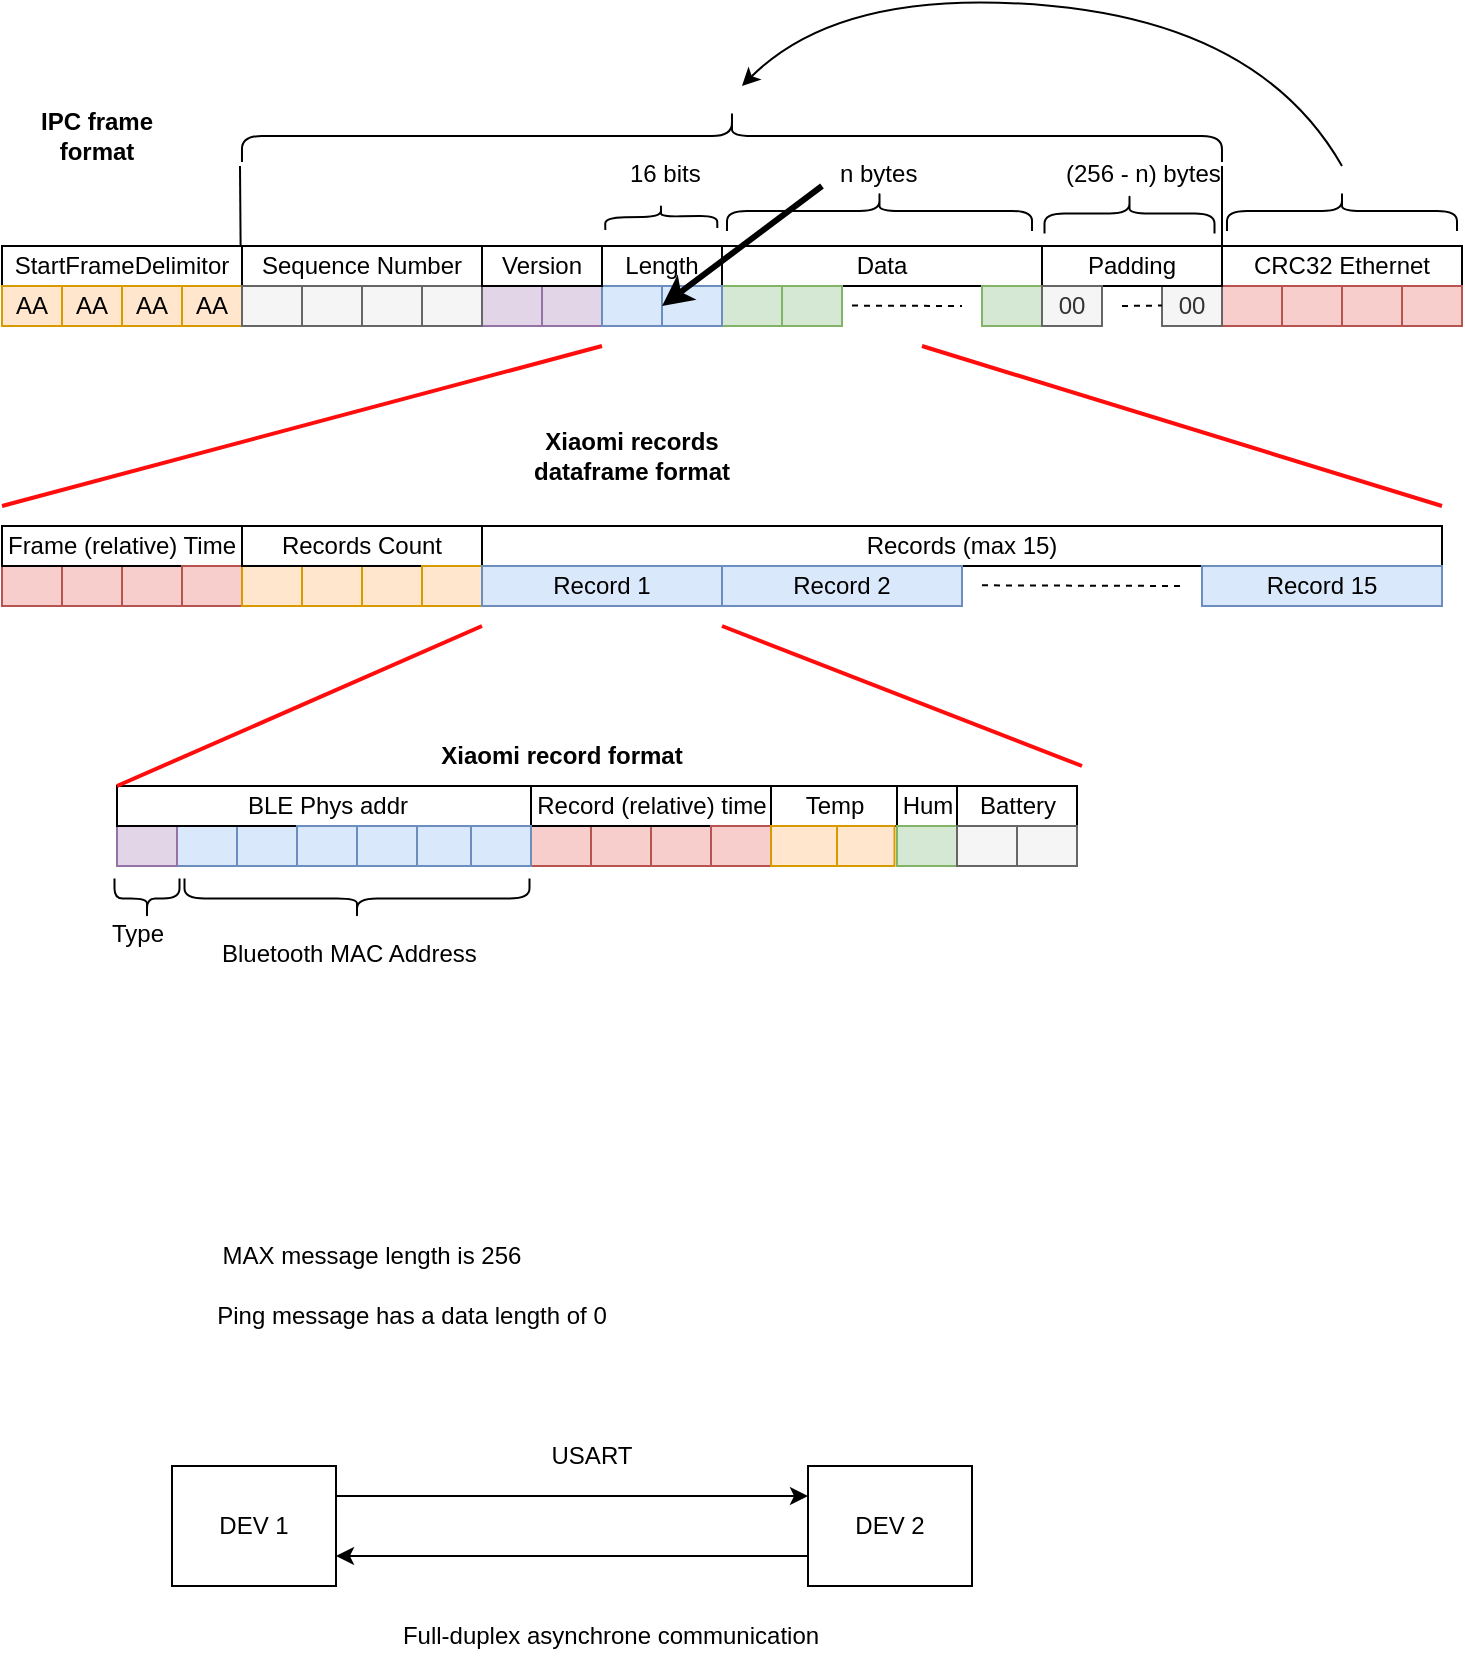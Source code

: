 <mxfile version="18.0.1" type="device"><diagram id="mfWujABvnrIisggVvrEb" name="Page-1"><mxGraphModel dx="918" dy="538" grid="1" gridSize="10" guides="1" tooltips="1" connect="1" arrows="1" fold="1" page="1" pageScale="1" pageWidth="827" pageHeight="1169" math="0" shadow="0"><root><mxCell id="0"/><mxCell id="1" parent="0"/><mxCell id="atvnx34FqabMXUClcwHM-1" value="StartFrameDelimitor" style="rounded=0;whiteSpace=wrap;html=1;" parent="1" vertex="1"><mxGeometry x="10" y="190" width="120" height="20" as="geometry"/></mxCell><mxCell id="atvnx34FqabMXUClcwHM-2" value="Length" style="rounded=0;whiteSpace=wrap;html=1;" parent="1" vertex="1"><mxGeometry x="310" y="190" width="60" height="20" as="geometry"/></mxCell><mxCell id="atvnx34FqabMXUClcwHM-3" value="Data" style="rounded=0;whiteSpace=wrap;html=1;" parent="1" vertex="1"><mxGeometry x="370" y="190" width="160" height="20" as="geometry"/></mxCell><mxCell id="atvnx34FqabMXUClcwHM-4" value="CRC32 Ethernet" style="rounded=0;whiteSpace=wrap;html=1;" parent="1" vertex="1"><mxGeometry x="620" y="190" width="120" height="20" as="geometry"/></mxCell><mxCell id="atvnx34FqabMXUClcwHM-7" value="AA" style="rounded=0;whiteSpace=wrap;html=1;fillColor=#ffe6cc;strokeColor=#d79b00;" parent="1" vertex="1"><mxGeometry x="10" y="210" width="30" height="20" as="geometry"/></mxCell><mxCell id="atvnx34FqabMXUClcwHM-8" value="AA" style="rounded=0;whiteSpace=wrap;html=1;fillColor=#ffe6cc;strokeColor=#d79b00;" parent="1" vertex="1"><mxGeometry x="40" y="210" width="30" height="20" as="geometry"/></mxCell><mxCell id="atvnx34FqabMXUClcwHM-9" value="AA" style="rounded=0;whiteSpace=wrap;html=1;fillColor=#ffe6cc;strokeColor=#d79b00;" parent="1" vertex="1"><mxGeometry x="70" y="210" width="30" height="20" as="geometry"/></mxCell><mxCell id="atvnx34FqabMXUClcwHM-10" value="AA" style="rounded=0;whiteSpace=wrap;html=1;fillColor=#ffe6cc;strokeColor=#d79b00;" parent="1" vertex="1"><mxGeometry x="100" y="210" width="30" height="20" as="geometry"/></mxCell><mxCell id="atvnx34FqabMXUClcwHM-11" value="" style="rounded=0;whiteSpace=wrap;html=1;fillColor=#e1d5e7;strokeColor=#9673a6;" parent="1" vertex="1"><mxGeometry x="250" y="210" width="30" height="20" as="geometry"/></mxCell><mxCell id="atvnx34FqabMXUClcwHM-12" value="" style="rounded=0;whiteSpace=wrap;html=1;fillColor=#e1d5e7;strokeColor=#9673a6;" parent="1" vertex="1"><mxGeometry x="280" y="210" width="30" height="20" as="geometry"/></mxCell><mxCell id="atvnx34FqabMXUClcwHM-14" value="" style="rounded=0;whiteSpace=wrap;html=1;fillColor=#d5e8d4;strokeColor=#82b366;" parent="1" vertex="1"><mxGeometry x="370" y="210" width="30" height="20" as="geometry"/></mxCell><mxCell id="atvnx34FqabMXUClcwHM-15" value="" style="rounded=0;whiteSpace=wrap;html=1;fillColor=#d5e8d4;strokeColor=#82b366;" parent="1" vertex="1"><mxGeometry x="400" y="210" width="30" height="20" as="geometry"/></mxCell><mxCell id="atvnx34FqabMXUClcwHM-16" value="" style="rounded=0;whiteSpace=wrap;html=1;fillColor=#d5e8d4;strokeColor=#82b366;" parent="1" vertex="1"><mxGeometry x="500" y="210" width="30" height="20" as="geometry"/></mxCell><mxCell id="atvnx34FqabMXUClcwHM-17" value="" style="rounded=0;whiteSpace=wrap;html=1;fillColor=#f8cecc;strokeColor=#b85450;" parent="1" vertex="1"><mxGeometry x="620" y="210" width="30" height="20" as="geometry"/></mxCell><mxCell id="atvnx34FqabMXUClcwHM-18" value="" style="rounded=0;whiteSpace=wrap;html=1;fillColor=#f8cecc;strokeColor=#b85450;" parent="1" vertex="1"><mxGeometry x="710" y="210" width="30" height="20" as="geometry"/></mxCell><mxCell id="atvnx34FqabMXUClcwHM-19" value="" style="rounded=0;whiteSpace=wrap;html=1;fillColor=#f8cecc;strokeColor=#b85450;" parent="1" vertex="1"><mxGeometry x="650" y="210" width="30" height="20" as="geometry"/></mxCell><mxCell id="atvnx34FqabMXUClcwHM-20" value="" style="rounded=0;whiteSpace=wrap;html=1;fillColor=#f8cecc;strokeColor=#b85450;" parent="1" vertex="1"><mxGeometry x="680" y="210" width="30" height="20" as="geometry"/></mxCell><mxCell id="atvnx34FqabMXUClcwHM-26" value="" style="endArrow=none;dashed=1;html=1;rounded=0;" parent="1" edge="1"><mxGeometry width="50" height="50" relative="1" as="geometry"><mxPoint x="435" y="219.8" as="sourcePoint"/><mxPoint x="490" y="220" as="targetPoint"/></mxGeometry></mxCell><mxCell id="atvnx34FqabMXUClcwHM-28" value="" style="shape=curlyBracket;whiteSpace=wrap;html=1;rounded=1;flipH=1;rotation=-90;verticalAlign=middle;horizontal=0;size=0.5;" parent="1" vertex="1"><mxGeometry x="438.75" y="96.25" width="20" height="152.5" as="geometry"/></mxCell><mxCell id="atvnx34FqabMXUClcwHM-29" value="&lt;span style=&quot;color: rgb(0, 0, 0); font-family: helvetica; font-size: 12px; font-style: normal; font-weight: 400; letter-spacing: normal; text-align: center; text-indent: 0px; text-transform: none; word-spacing: 0px; background-color: rgb(255, 255, 255); display: inline; float: none;&quot;&gt;n bytes&lt;/span&gt;" style="text;whiteSpace=wrap;html=1;" parent="1" vertex="1"><mxGeometry x="427" y="140" width="60" height="30" as="geometry"/></mxCell><mxCell id="atvnx34FqabMXUClcwHM-31" value="" style="shape=curlyBracket;whiteSpace=wrap;html=1;rounded=1;flipH=1;rotation=-90;verticalAlign=middle;horizontal=0;size=0.5;" parent="1" vertex="1"><mxGeometry x="361.99" y="-110" width="26" height="490" as="geometry"/></mxCell><mxCell id="atvnx34FqabMXUClcwHM-32" value="" style="curved=1;endArrow=classic;html=1;rounded=0;" parent="1" edge="1"><mxGeometry width="50" height="50" relative="1" as="geometry"><mxPoint x="680" y="150" as="sourcePoint"/><mxPoint x="380" y="110" as="targetPoint"/><Array as="points"><mxPoint x="640" y="80"/><mxPoint x="430" y="60"/></Array></mxGeometry></mxCell><mxCell id="atvnx34FqabMXUClcwHM-33" value="" style="shape=curlyBracket;whiteSpace=wrap;html=1;rounded=1;flipH=1;rotation=-90;verticalAlign=middle;horizontal=0;size=0.5;" parent="1" vertex="1"><mxGeometry x="670" y="115" width="20" height="115" as="geometry"/></mxCell><mxCell id="atvnx34FqabMXUClcwHM-34" value="" style="endArrow=none;html=1;rounded=0;" parent="1" edge="1"><mxGeometry width="50" height="50" relative="1" as="geometry"><mxPoint x="129.31" y="190" as="sourcePoint"/><mxPoint x="129" y="150" as="targetPoint"/></mxGeometry></mxCell><mxCell id="atvnx34FqabMXUClcwHM-35" value="" style="endArrow=none;html=1;rounded=0;" parent="1" edge="1"><mxGeometry width="50" height="50" relative="1" as="geometry"><mxPoint x="620" y="190.0" as="sourcePoint"/><mxPoint x="620" y="150" as="targetPoint"/></mxGeometry></mxCell><mxCell id="atvnx34FqabMXUClcwHM-37" value="" style="shape=curlyBracket;whiteSpace=wrap;html=1;rounded=1;flipH=1;rotation=-91;verticalAlign=middle;horizontal=0;size=0.5;" parent="1" vertex="1"><mxGeometry x="333.44" y="147.34" width="12.24" height="56.01" as="geometry"/></mxCell><mxCell id="atvnx34FqabMXUClcwHM-38" value="&lt;span style=&quot;color: rgb(0 , 0 , 0) ; font-family: &amp;quot;helvetica&amp;quot; ; font-size: 12px ; font-style: normal ; font-weight: 400 ; letter-spacing: normal ; text-align: center ; text-indent: 0px ; text-transform: none ; word-spacing: 0px ; background-color: rgb(255 , 255 , 255) ; display: inline ; float: none&quot;&gt;16 bits&lt;/span&gt;" style="text;whiteSpace=wrap;html=1;" parent="1" vertex="1"><mxGeometry x="321.99" y="140" width="40" height="30" as="geometry"/></mxCell><mxCell id="atvnx34FqabMXUClcwHM-39" value="MAX message length is 256" style="text;html=1;strokeColor=none;fillColor=none;align=center;verticalAlign=middle;whiteSpace=wrap;rounded=0;" parent="1" vertex="1"><mxGeometry x="95" y="680" width="200" height="30" as="geometry"/></mxCell><mxCell id="atvnx34FqabMXUClcwHM-40" value="Ping message has a data length of 0" style="text;html=1;strokeColor=none;fillColor=none;align=center;verticalAlign=middle;whiteSpace=wrap;rounded=0;" parent="1" vertex="1"><mxGeometry x="115" y="710" width="200" height="30" as="geometry"/></mxCell><mxCell id="atvnx34FqabMXUClcwHM-43" style="edgeStyle=orthogonalEdgeStyle;rounded=0;orthogonalLoop=1;jettySize=auto;html=1;exitX=1;exitY=0.25;exitDx=0;exitDy=0;entryX=0;entryY=0.25;entryDx=0;entryDy=0;" parent="1" source="atvnx34FqabMXUClcwHM-41" target="atvnx34FqabMXUClcwHM-42" edge="1"><mxGeometry relative="1" as="geometry"/></mxCell><mxCell id="atvnx34FqabMXUClcwHM-41" value="DEV 1" style="rounded=0;whiteSpace=wrap;html=1;" parent="1" vertex="1"><mxGeometry x="95" y="800" width="82" height="60" as="geometry"/></mxCell><mxCell id="atvnx34FqabMXUClcwHM-44" style="edgeStyle=orthogonalEdgeStyle;rounded=0;orthogonalLoop=1;jettySize=auto;html=1;exitX=0;exitY=0.75;exitDx=0;exitDy=0;entryX=1;entryY=0.75;entryDx=0;entryDy=0;" parent="1" source="atvnx34FqabMXUClcwHM-42" target="atvnx34FqabMXUClcwHM-41" edge="1"><mxGeometry relative="1" as="geometry"/></mxCell><mxCell id="atvnx34FqabMXUClcwHM-42" value="DEV 2" style="rounded=0;whiteSpace=wrap;html=1;" parent="1" vertex="1"><mxGeometry x="413" y="800" width="82" height="60" as="geometry"/></mxCell><mxCell id="atvnx34FqabMXUClcwHM-45" value="USART" style="text;html=1;strokeColor=none;fillColor=none;align=center;verticalAlign=middle;whiteSpace=wrap;rounded=0;" parent="1" vertex="1"><mxGeometry x="275" y="780" width="60" height="30" as="geometry"/></mxCell><mxCell id="atvnx34FqabMXUClcwHM-46" value="Full-duplex asynchrone communication" style="text;html=1;strokeColor=none;fillColor=none;align=center;verticalAlign=middle;whiteSpace=wrap;rounded=0;" parent="1" vertex="1"><mxGeometry x="177" y="870" width="275" height="30" as="geometry"/></mxCell><mxCell id="TRPG9F60TefRkrwXGjvA-1" value="Sequence Number" style="rounded=0;whiteSpace=wrap;html=1;" parent="1" vertex="1"><mxGeometry x="130" y="190" width="120" height="20" as="geometry"/></mxCell><mxCell id="TRPG9F60TefRkrwXGjvA-2" value="" style="rounded=0;whiteSpace=wrap;html=1;fillColor=#f5f5f5;strokeColor=#666666;fontColor=#333333;" parent="1" vertex="1"><mxGeometry x="130" y="210" width="30" height="20" as="geometry"/></mxCell><mxCell id="TRPG9F60TefRkrwXGjvA-3" value="" style="rounded=0;whiteSpace=wrap;html=1;fillColor=#f5f5f5;strokeColor=#666666;fontColor=#333333;" parent="1" vertex="1"><mxGeometry x="160" y="210" width="30" height="20" as="geometry"/></mxCell><mxCell id="TRPG9F60TefRkrwXGjvA-4" value="" style="rounded=0;whiteSpace=wrap;html=1;fillColor=#f5f5f5;strokeColor=#666666;fontColor=#333333;" parent="1" vertex="1"><mxGeometry x="190" y="210" width="30" height="20" as="geometry"/></mxCell><mxCell id="TRPG9F60TefRkrwXGjvA-5" value="" style="rounded=0;whiteSpace=wrap;html=1;fillColor=#f5f5f5;strokeColor=#666666;fontColor=#333333;" parent="1" vertex="1"><mxGeometry x="220" y="210" width="30" height="20" as="geometry"/></mxCell><mxCell id="6kolPy0TXqWoSxqkIqvE-3" value="00" style="rounded=0;whiteSpace=wrap;html=1;fillColor=#f5f5f5;strokeColor=#666666;fontColor=#333333;align=center;" parent="1" vertex="1"><mxGeometry x="590" y="210" width="30" height="20" as="geometry"/></mxCell><mxCell id="6kolPy0TXqWoSxqkIqvE-4" value="Padding" style="rounded=0;whiteSpace=wrap;html=1;" parent="1" vertex="1"><mxGeometry x="530" y="190" width="90" height="20" as="geometry"/></mxCell><mxCell id="6kolPy0TXqWoSxqkIqvE-5" value="00" style="rounded=0;whiteSpace=wrap;html=1;fillColor=#f5f5f5;strokeColor=#666666;fontColor=#333333;align=center;" parent="1" vertex="1"><mxGeometry x="530" y="210" width="30" height="20" as="geometry"/></mxCell><mxCell id="6kolPy0TXqWoSxqkIqvE-6" value="" style="endArrow=none;dashed=1;html=1;rounded=0;" parent="1" edge="1"><mxGeometry width="50" height="50" relative="1" as="geometry"><mxPoint x="570" y="220" as="sourcePoint"/><mxPoint x="590" y="219.78" as="targetPoint"/></mxGeometry></mxCell><mxCell id="6kolPy0TXqWoSxqkIqvE-9" value="" style="shape=curlyBracket;whiteSpace=wrap;html=1;rounded=1;flipH=1;rotation=-90;verticalAlign=middle;horizontal=0;size=0.5;" parent="1" vertex="1"><mxGeometry x="563.75" y="131.25" width="20" height="85" as="geometry"/></mxCell><mxCell id="6kolPy0TXqWoSxqkIqvE-10" value="&lt;span style=&quot;color: rgb(0 , 0 , 0) ; font-family: &amp;#34;helvetica&amp;#34; ; font-size: 12px ; font-style: normal ; font-weight: 400 ; letter-spacing: normal ; text-align: center ; text-indent: 0px ; text-transform: none ; word-spacing: 0px ; background-color: rgb(255 , 255 , 255) ; display: inline ; float: none&quot;&gt;(256 - n) bytes&lt;/span&gt;" style="text;whiteSpace=wrap;html=1;" parent="1" vertex="1"><mxGeometry x="540" y="140" width="80" height="30" as="geometry"/></mxCell><mxCell id="6kolPy0TXqWoSxqkIqvE-12" value="" style="rounded=0;whiteSpace=wrap;html=1;fillColor=#f8cecc;strokeColor=#b85450;" parent="1" vertex="1"><mxGeometry x="40" y="350" width="30" height="20" as="geometry"/></mxCell><mxCell id="6kolPy0TXqWoSxqkIqvE-13" value="" style="rounded=0;whiteSpace=wrap;html=1;fillColor=#f8cecc;strokeColor=#b85450;" parent="1" vertex="1"><mxGeometry x="10" y="350" width="30" height="20" as="geometry"/></mxCell><mxCell id="6kolPy0TXqWoSxqkIqvE-14" value="" style="rounded=0;whiteSpace=wrap;html=1;fillColor=#f8cecc;strokeColor=#b85450;" parent="1" vertex="1"><mxGeometry x="70" y="350" width="30" height="20" as="geometry"/></mxCell><mxCell id="6kolPy0TXqWoSxqkIqvE-15" value="Frame (relative) Time" style="rounded=0;whiteSpace=wrap;html=1;" parent="1" vertex="1"><mxGeometry x="10" y="330" width="120" height="20" as="geometry"/></mxCell><mxCell id="6kolPy0TXqWoSxqkIqvE-16" value="" style="rounded=0;whiteSpace=wrap;html=1;fillColor=#f8cecc;strokeColor=#b85450;" parent="1" vertex="1"><mxGeometry x="100" y="350" width="30" height="20" as="geometry"/></mxCell><mxCell id="6kolPy0TXqWoSxqkIqvE-17" value="" style="rounded=0;whiteSpace=wrap;html=1;fillColor=#ffe6cc;strokeColor=#d79b00;" parent="1" vertex="1"><mxGeometry x="160" y="350" width="30" height="20" as="geometry"/></mxCell><mxCell id="6kolPy0TXqWoSxqkIqvE-18" value="" style="rounded=0;whiteSpace=wrap;html=1;fillColor=#ffe6cc;strokeColor=#d79b00;" parent="1" vertex="1"><mxGeometry x="130" y="350" width="30" height="20" as="geometry"/></mxCell><mxCell id="6kolPy0TXqWoSxqkIqvE-19" value="" style="rounded=0;whiteSpace=wrap;html=1;fillColor=#ffe6cc;strokeColor=#d79b00;" parent="1" vertex="1"><mxGeometry x="190" y="350" width="30" height="20" as="geometry"/></mxCell><mxCell id="6kolPy0TXqWoSxqkIqvE-20" value="Records Count" style="rounded=0;whiteSpace=wrap;html=1;" parent="1" vertex="1"><mxGeometry x="130" y="330" width="120" height="20" as="geometry"/></mxCell><mxCell id="6kolPy0TXqWoSxqkIqvE-21" value="" style="rounded=0;whiteSpace=wrap;html=1;fillColor=#ffe6cc;strokeColor=#d79b00;" parent="1" vertex="1"><mxGeometry x="220" y="350" width="30" height="20" as="geometry"/></mxCell><mxCell id="6kolPy0TXqWoSxqkIqvE-22" value="Records (max 15)" style="rounded=0;whiteSpace=wrap;html=1;" parent="1" vertex="1"><mxGeometry x="250" y="330" width="480" height="20" as="geometry"/></mxCell><mxCell id="6kolPy0TXqWoSxqkIqvE-25" value="Record 1" style="rounded=0;whiteSpace=wrap;html=1;fillColor=#dae8fc;strokeColor=#6c8ebf;" parent="1" vertex="1"><mxGeometry x="250" y="350" width="120" height="20" as="geometry"/></mxCell><mxCell id="6kolPy0TXqWoSxqkIqvE-26" value="Record 2" style="rounded=0;whiteSpace=wrap;html=1;fillColor=#dae8fc;strokeColor=#6c8ebf;" parent="1" vertex="1"><mxGeometry x="370" y="350" width="120" height="20" as="geometry"/></mxCell><mxCell id="6kolPy0TXqWoSxqkIqvE-28" value="Record 15" style="rounded=0;whiteSpace=wrap;html=1;fillColor=#dae8fc;strokeColor=#6c8ebf;" parent="1" vertex="1"><mxGeometry x="610" y="350" width="120" height="20" as="geometry"/></mxCell><mxCell id="6kolPy0TXqWoSxqkIqvE-29" value="" style="endArrow=none;dashed=1;html=1;rounded=0;" parent="1" edge="1"><mxGeometry width="50" height="50" relative="1" as="geometry"><mxPoint x="500" y="359.66" as="sourcePoint"/><mxPoint x="600" y="360" as="targetPoint"/></mxGeometry></mxCell><mxCell id="6kolPy0TXqWoSxqkIqvE-31" value="" style="endArrow=none;html=1;rounded=0;strokeColor=#FF0D0D;strokeWidth=2;" parent="1" edge="1"><mxGeometry width="50" height="50" relative="1" as="geometry"><mxPoint x="10" y="320" as="sourcePoint"/><mxPoint x="310" y="240" as="targetPoint"/></mxGeometry></mxCell><mxCell id="6kolPy0TXqWoSxqkIqvE-32" value="" style="endArrow=none;html=1;rounded=0;strokeColor=#FF0D0D;strokeWidth=2;" parent="1" edge="1"><mxGeometry width="50" height="50" relative="1" as="geometry"><mxPoint x="730" y="320" as="sourcePoint"/><mxPoint x="470" y="240" as="targetPoint"/></mxGeometry></mxCell><mxCell id="6kolPy0TXqWoSxqkIqvE-35" value="" style="rounded=0;whiteSpace=wrap;html=1;fillColor=#dae8fc;strokeColor=#6c8ebf;" parent="1" vertex="1"><mxGeometry x="97.5" y="480" width="30" height="20" as="geometry"/></mxCell><mxCell id="6kolPy0TXqWoSxqkIqvE-36" value="" style="rounded=0;whiteSpace=wrap;html=1;fillColor=#e1d5e7;strokeColor=#9673a6;" parent="1" vertex="1"><mxGeometry x="67.5" y="480" width="30" height="20" as="geometry"/></mxCell><mxCell id="6kolPy0TXqWoSxqkIqvE-37" value="" style="rounded=0;whiteSpace=wrap;html=1;fillColor=#dae8fc;strokeColor=#6c8ebf;" parent="1" vertex="1"><mxGeometry x="127.5" y="480" width="30" height="20" as="geometry"/></mxCell><mxCell id="6kolPy0TXqWoSxqkIqvE-38" value="BLE Phys addr" style="rounded=0;whiteSpace=wrap;html=1;" parent="1" vertex="1"><mxGeometry x="67.5" y="460" width="210" height="20" as="geometry"/></mxCell><mxCell id="6kolPy0TXqWoSxqkIqvE-39" value="" style="rounded=0;whiteSpace=wrap;html=1;fillColor=#dae8fc;strokeColor=#6c8ebf;" parent="1" vertex="1"><mxGeometry x="157.5" y="480" width="30" height="20" as="geometry"/></mxCell><mxCell id="6kolPy0TXqWoSxqkIqvE-40" value="" style="rounded=0;whiteSpace=wrap;html=1;fillColor=#f8cecc;strokeColor=#b85450;" parent="1" vertex="1"><mxGeometry x="304.5" y="480" width="30" height="20" as="geometry"/></mxCell><mxCell id="6kolPy0TXqWoSxqkIqvE-41" value="" style="rounded=0;whiteSpace=wrap;html=1;fillColor=#f8cecc;strokeColor=#b85450;" parent="1" vertex="1"><mxGeometry x="274.5" y="480" width="30" height="20" as="geometry"/></mxCell><mxCell id="6kolPy0TXqWoSxqkIqvE-42" value="" style="rounded=0;whiteSpace=wrap;html=1;fillColor=#f8cecc;strokeColor=#b85450;" parent="1" vertex="1"><mxGeometry x="334.5" y="480" width="30" height="20" as="geometry"/></mxCell><mxCell id="6kolPy0TXqWoSxqkIqvE-43" value="Record (relative) time" style="rounded=0;whiteSpace=wrap;html=1;" parent="1" vertex="1"><mxGeometry x="274.5" y="460" width="120" height="20" as="geometry"/></mxCell><mxCell id="6kolPy0TXqWoSxqkIqvE-44" value="" style="rounded=0;whiteSpace=wrap;html=1;fillColor=#f8cecc;strokeColor=#b85450;" parent="1" vertex="1"><mxGeometry x="364.5" y="480" width="30" height="20" as="geometry"/></mxCell><mxCell id="6kolPy0TXqWoSxqkIqvE-45" value="Temp" style="rounded=0;whiteSpace=wrap;html=1;" parent="1" vertex="1"><mxGeometry x="394.5" y="460" width="63" height="20" as="geometry"/></mxCell><mxCell id="6kolPy0TXqWoSxqkIqvE-50" value="" style="rounded=0;whiteSpace=wrap;html=1;fillColor=#dae8fc;strokeColor=#6c8ebf;" parent="1" vertex="1"><mxGeometry x="187.5" y="480" width="30" height="20" as="geometry"/></mxCell><mxCell id="6kolPy0TXqWoSxqkIqvE-51" value="" style="rounded=0;whiteSpace=wrap;html=1;fillColor=#dae8fc;strokeColor=#6c8ebf;" parent="1" vertex="1"><mxGeometry x="217.5" y="480" width="30" height="20" as="geometry"/></mxCell><mxCell id="6kolPy0TXqWoSxqkIqvE-52" value="" style="rounded=0;whiteSpace=wrap;html=1;fillColor=#dae8fc;strokeColor=#6c8ebf;" parent="1" vertex="1"><mxGeometry x="244.5" y="480" width="30" height="20" as="geometry"/></mxCell><mxCell id="6kolPy0TXqWoSxqkIqvE-54" value="" style="shape=curlyBracket;whiteSpace=wrap;html=1;rounded=1;flipH=1;rotation=90;verticalAlign=middle;horizontal=0;size=0.5;" parent="1" vertex="1"><mxGeometry x="72.5" y="500" width="20" height="32.5" as="geometry"/></mxCell><mxCell id="6kolPy0TXqWoSxqkIqvE-55" value="&lt;span style=&quot;color: rgb(0 , 0 , 0) ; font-family: &amp;#34;helvetica&amp;#34; ; font-size: 12px ; font-style: normal ; font-weight: 400 ; letter-spacing: normal ; text-align: center ; text-indent: 0px ; text-transform: none ; word-spacing: 0px ; background-color: rgb(255 , 255 , 255) ; display: inline ; float: none&quot;&gt;Type&lt;/span&gt;" style="text;whiteSpace=wrap;html=1;" parent="1" vertex="1"><mxGeometry x="62.5" y="520" width="40" height="30" as="geometry"/></mxCell><mxCell id="6kolPy0TXqWoSxqkIqvE-58" value="" style="shape=curlyBracket;whiteSpace=wrap;html=1;rounded=1;flipH=1;rotation=90;verticalAlign=middle;horizontal=0;size=0.5;" parent="1" vertex="1"><mxGeometry x="177.5" y="430" width="20" height="172.5" as="geometry"/></mxCell><mxCell id="6kolPy0TXqWoSxqkIqvE-59" value="&lt;span style=&quot;color: rgb(0 , 0 , 0) ; font-family: &amp;#34;helvetica&amp;#34; ; font-size: 12px ; font-style: normal ; font-weight: 400 ; letter-spacing: normal ; text-align: center ; text-indent: 0px ; text-transform: none ; word-spacing: 0px ; background-color: rgb(255 , 255 , 255) ; display: inline ; float: none&quot;&gt;Bluetooth MAC Address&lt;/span&gt;" style="text;whiteSpace=wrap;html=1;" parent="1" vertex="1"><mxGeometry x="117.5" y="530" width="150" height="30" as="geometry"/></mxCell><mxCell id="6kolPy0TXqWoSxqkIqvE-60" value="" style="rounded=0;whiteSpace=wrap;html=1;fillColor=#ffe6cc;strokeColor=#d79b00;" parent="1" vertex="1"><mxGeometry x="426.25" y="480" width="30" height="20" as="geometry"/></mxCell><mxCell id="6kolPy0TXqWoSxqkIqvE-61" value="" style="rounded=0;whiteSpace=wrap;html=1;fillColor=#ffe6cc;strokeColor=#d79b00;" parent="1" vertex="1"><mxGeometry x="394.5" y="480" width="33" height="20" as="geometry"/></mxCell><mxCell id="6kolPy0TXqWoSxqkIqvE-62" value="Hum" style="rounded=0;whiteSpace=wrap;html=1;" parent="1" vertex="1"><mxGeometry x="457.5" y="460" width="30" height="20" as="geometry"/></mxCell><mxCell id="6kolPy0TXqWoSxqkIqvE-63" value="" style="rounded=0;whiteSpace=wrap;html=1;fillColor=#d5e8d4;strokeColor=#82b366;" parent="1" vertex="1"><mxGeometry x="457.5" y="480" width="30" height="20" as="geometry"/></mxCell><mxCell id="6kolPy0TXqWoSxqkIqvE-64" value="Battery" style="rounded=0;whiteSpace=wrap;html=1;" parent="1" vertex="1"><mxGeometry x="487.5" y="460" width="60" height="20" as="geometry"/></mxCell><mxCell id="6kolPy0TXqWoSxqkIqvE-67" value="" style="rounded=0;whiteSpace=wrap;html=1;fillColor=#f5f5f5;strokeColor=#666666;fontColor=#333333;" parent="1" vertex="1"><mxGeometry x="487.5" y="480" width="30" height="20" as="geometry"/></mxCell><mxCell id="6kolPy0TXqWoSxqkIqvE-68" value="" style="rounded=0;whiteSpace=wrap;html=1;fillColor=#f5f5f5;strokeColor=#666666;fontColor=#333333;" parent="1" vertex="1"><mxGeometry x="517.5" y="480" width="30" height="20" as="geometry"/></mxCell><mxCell id="6kolPy0TXqWoSxqkIqvE-70" value="" style="endArrow=none;html=1;rounded=0;strokeColor=#FF0D0D;strokeWidth=2;exitX=0;exitY=0;exitDx=0;exitDy=0;" parent="1" source="6kolPy0TXqWoSxqkIqvE-38" edge="1"><mxGeometry width="50" height="50" relative="1" as="geometry"><mxPoint x="20" y="460" as="sourcePoint"/><mxPoint x="250" y="380" as="targetPoint"/></mxGeometry></mxCell><mxCell id="6kolPy0TXqWoSxqkIqvE-72" value="" style="endArrow=none;html=1;rounded=0;strokeColor=#FF0D0D;strokeWidth=2;" parent="1" edge="1"><mxGeometry width="50" height="50" relative="1" as="geometry"><mxPoint x="550" y="450" as="sourcePoint"/><mxPoint x="370" y="380" as="targetPoint"/></mxGeometry></mxCell><mxCell id="6kolPy0TXqWoSxqkIqvE-73" value="IPC frame format" style="text;html=1;strokeColor=none;fillColor=none;align=center;verticalAlign=middle;whiteSpace=wrap;rounded=0;fontStyle=1" parent="1" vertex="1"><mxGeometry x="10" y="120" width="95" height="30" as="geometry"/></mxCell><mxCell id="6kolPy0TXqWoSxqkIqvE-75" value="Xiaomi records dataframe format" style="text;html=1;strokeColor=none;fillColor=none;align=center;verticalAlign=middle;whiteSpace=wrap;rounded=0;fontStyle=1" parent="1" vertex="1"><mxGeometry x="260" y="280" width="130" height="30" as="geometry"/></mxCell><mxCell id="6kolPy0TXqWoSxqkIqvE-76" value="Xiaomi record format" style="text;html=1;strokeColor=none;fillColor=none;align=center;verticalAlign=middle;whiteSpace=wrap;rounded=0;fontStyle=1" parent="1" vertex="1"><mxGeometry x="224.5" y="430" width="130" height="30" as="geometry"/></mxCell><mxCell id="ubjaBEzu_eyf7TTT9dgn-1" value="" style="rounded=0;whiteSpace=wrap;html=1;fillColor=#dae8fc;strokeColor=#6c8ebf;" parent="1" vertex="1"><mxGeometry x="310" y="210" width="30" height="20" as="geometry"/></mxCell><mxCell id="ubjaBEzu_eyf7TTT9dgn-2" value="" style="rounded=0;whiteSpace=wrap;html=1;fillColor=#dae8fc;strokeColor=#6c8ebf;" parent="1" vertex="1"><mxGeometry x="340" y="210" width="30" height="20" as="geometry"/></mxCell><mxCell id="DMwuX8Dke1YjQQwL32Hg-1" value="Version" style="rounded=0;whiteSpace=wrap;html=1;" vertex="1" parent="1"><mxGeometry x="250" y="190" width="60" height="20" as="geometry"/></mxCell><mxCell id="6kolPy0TXqWoSxqkIqvE-8" value="" style="endArrow=classic;html=1;rounded=0;spacing=2;strokeWidth=3;" parent="1" edge="1"><mxGeometry width="50" height="50" relative="1" as="geometry"><mxPoint x="420" y="160" as="sourcePoint"/><mxPoint x="340" y="220" as="targetPoint"/></mxGeometry></mxCell></root></mxGraphModel></diagram></mxfile>